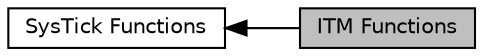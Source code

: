 digraph "ITM Functions"
{
  edge [fontname="Helvetica",fontsize="10",labelfontname="Helvetica",labelfontsize="10"];
  node [fontname="Helvetica",fontsize="10",shape=box];
  rankdir=LR;
  Node1 [label="ITM Functions",height=0.2,width=0.4,color="black", fillcolor="grey75", style="filled", fontcolor="black",tooltip="Functions that access the ITM debug interface."];
  Node2 [label="SysTick Functions",height=0.2,width=0.4,color="black", fillcolor="white", style="filled",URL="$group___c_m_s_i_s___core___sys_tick_functions.html",tooltip="Functions that configure the System."];
  Node2->Node1 [shape=plaintext, dir="back", style="solid"];
}
